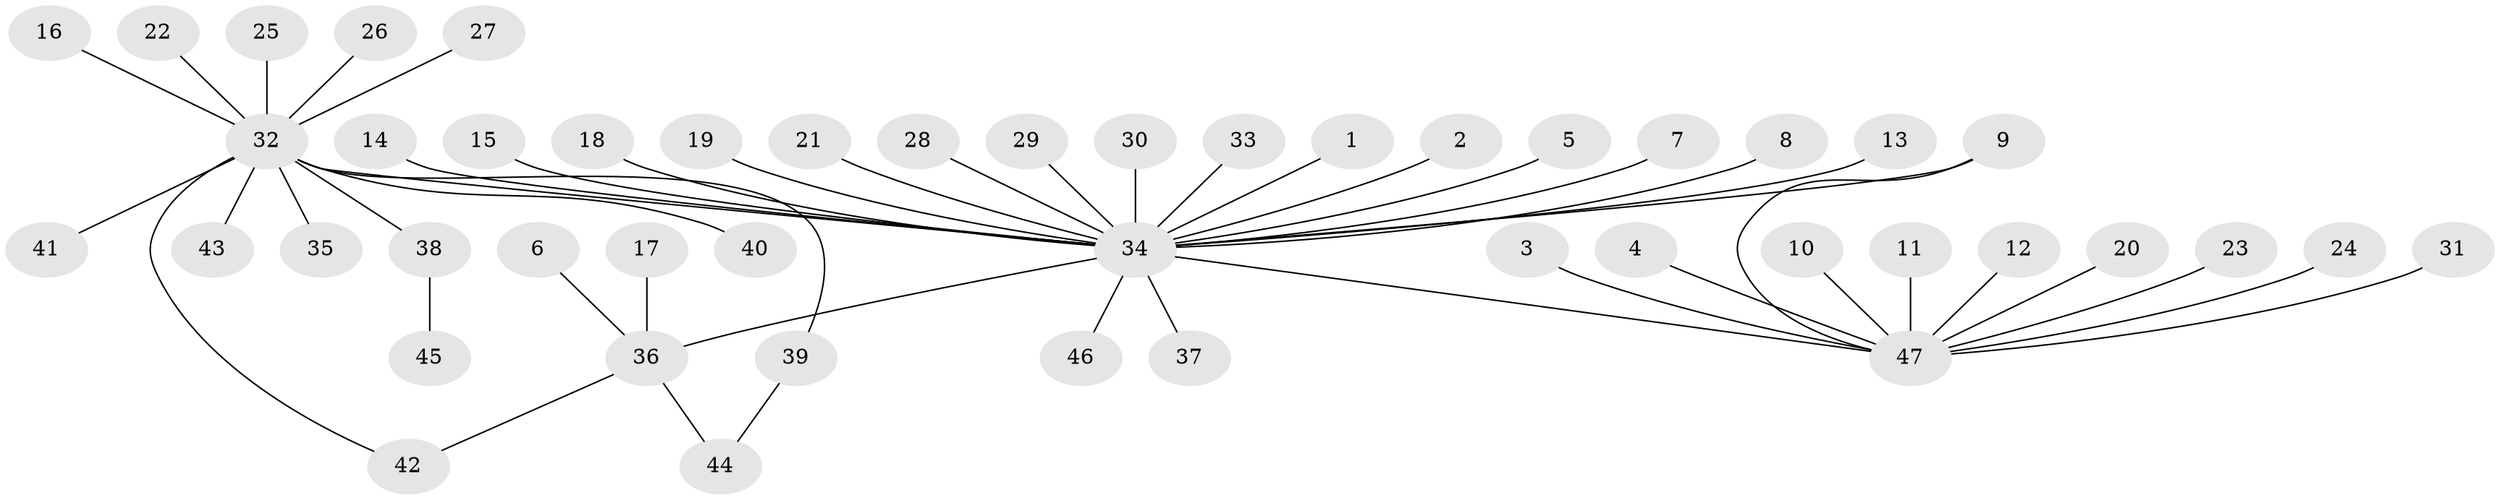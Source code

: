 // original degree distribution, {5: 0.02127659574468085, 15: 0.010638297872340425, 9: 0.010638297872340425, 1: 0.6595744680851063, 16: 0.010638297872340425, 4: 0.02127659574468085, 14: 0.010638297872340425, 3: 0.09574468085106383, 2: 0.14893617021276595, 7: 0.010638297872340425}
// Generated by graph-tools (version 1.1) at 2025/49/03/09/25 03:49:58]
// undirected, 47 vertices, 49 edges
graph export_dot {
graph [start="1"]
  node [color=gray90,style=filled];
  1;
  2;
  3;
  4;
  5;
  6;
  7;
  8;
  9;
  10;
  11;
  12;
  13;
  14;
  15;
  16;
  17;
  18;
  19;
  20;
  21;
  22;
  23;
  24;
  25;
  26;
  27;
  28;
  29;
  30;
  31;
  32;
  33;
  34;
  35;
  36;
  37;
  38;
  39;
  40;
  41;
  42;
  43;
  44;
  45;
  46;
  47;
  1 -- 34 [weight=1.0];
  2 -- 34 [weight=1.0];
  3 -- 47 [weight=1.0];
  4 -- 47 [weight=1.0];
  5 -- 34 [weight=1.0];
  6 -- 36 [weight=1.0];
  7 -- 34 [weight=1.0];
  8 -- 34 [weight=1.0];
  9 -- 34 [weight=1.0];
  9 -- 47 [weight=1.0];
  10 -- 47 [weight=1.0];
  11 -- 47 [weight=1.0];
  12 -- 47 [weight=1.0];
  13 -- 34 [weight=1.0];
  14 -- 34 [weight=1.0];
  15 -- 34 [weight=1.0];
  16 -- 32 [weight=1.0];
  17 -- 36 [weight=1.0];
  18 -- 34 [weight=1.0];
  19 -- 34 [weight=1.0];
  20 -- 47 [weight=1.0];
  21 -- 34 [weight=1.0];
  22 -- 32 [weight=1.0];
  23 -- 47 [weight=1.0];
  24 -- 47 [weight=1.0];
  25 -- 32 [weight=1.0];
  26 -- 32 [weight=1.0];
  27 -- 32 [weight=1.0];
  28 -- 34 [weight=1.0];
  29 -- 34 [weight=1.0];
  30 -- 34 [weight=1.0];
  31 -- 47 [weight=1.0];
  32 -- 34 [weight=1.0];
  32 -- 35 [weight=1.0];
  32 -- 38 [weight=1.0];
  32 -- 39 [weight=1.0];
  32 -- 40 [weight=1.0];
  32 -- 41 [weight=1.0];
  32 -- 42 [weight=1.0];
  32 -- 43 [weight=1.0];
  33 -- 34 [weight=1.0];
  34 -- 36 [weight=1.0];
  34 -- 37 [weight=1.0];
  34 -- 46 [weight=1.0];
  34 -- 47 [weight=1.0];
  36 -- 42 [weight=1.0];
  36 -- 44 [weight=1.0];
  38 -- 45 [weight=1.0];
  39 -- 44 [weight=1.0];
}
